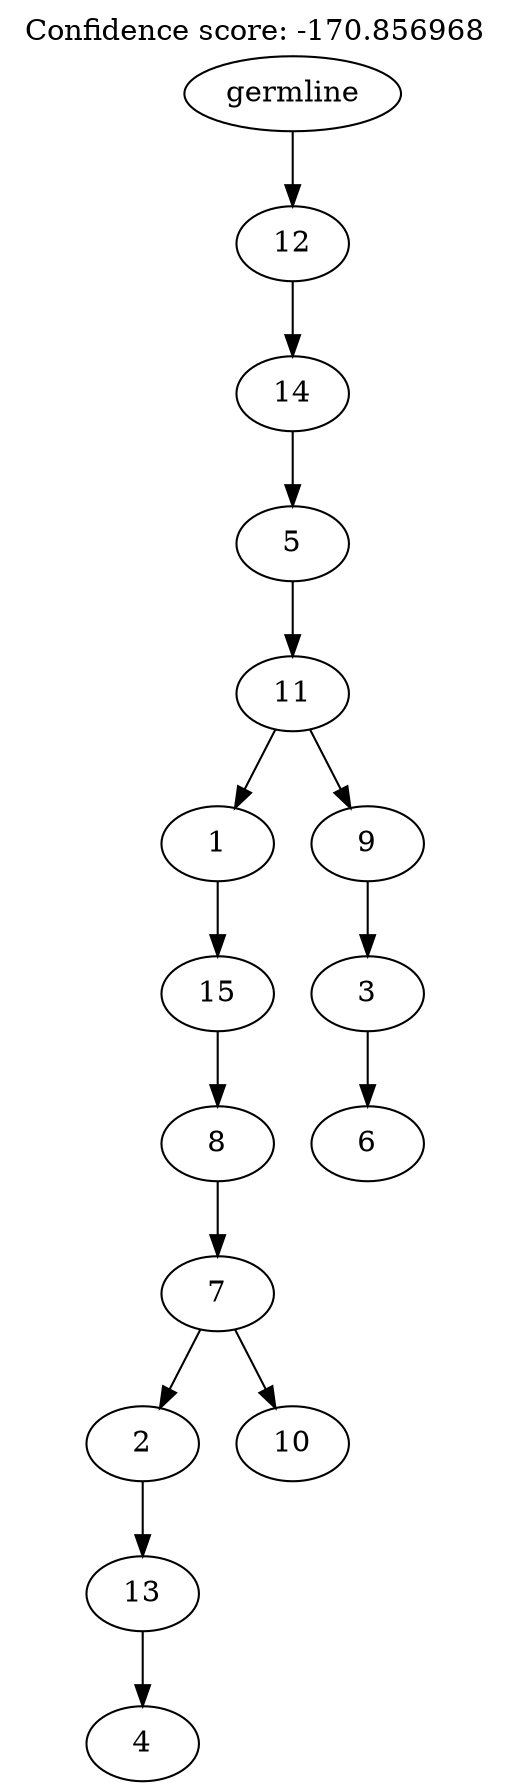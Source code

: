 digraph g {
	"14" -> "15";
	"15" [label="4"];
	"13" -> "14";
	"14" [label="13"];
	"11" -> "12";
	"12" [label="10"];
	"11" -> "13";
	"13" [label="2"];
	"10" -> "11";
	"11" [label="7"];
	"9" -> "10";
	"10" [label="8"];
	"8" -> "9";
	"9" [label="15"];
	"6" -> "7";
	"7" [label="6"];
	"5" -> "6";
	"6" [label="3"];
	"4" -> "5";
	"5" [label="9"];
	"4" -> "8";
	"8" [label="1"];
	"3" -> "4";
	"4" [label="11"];
	"2" -> "3";
	"3" [label="5"];
	"1" -> "2";
	"2" [label="14"];
	"0" -> "1";
	"1" [label="12"];
	"0" [label="germline"];
	labelloc="t";
	label="Confidence score: -170.856968";
}

